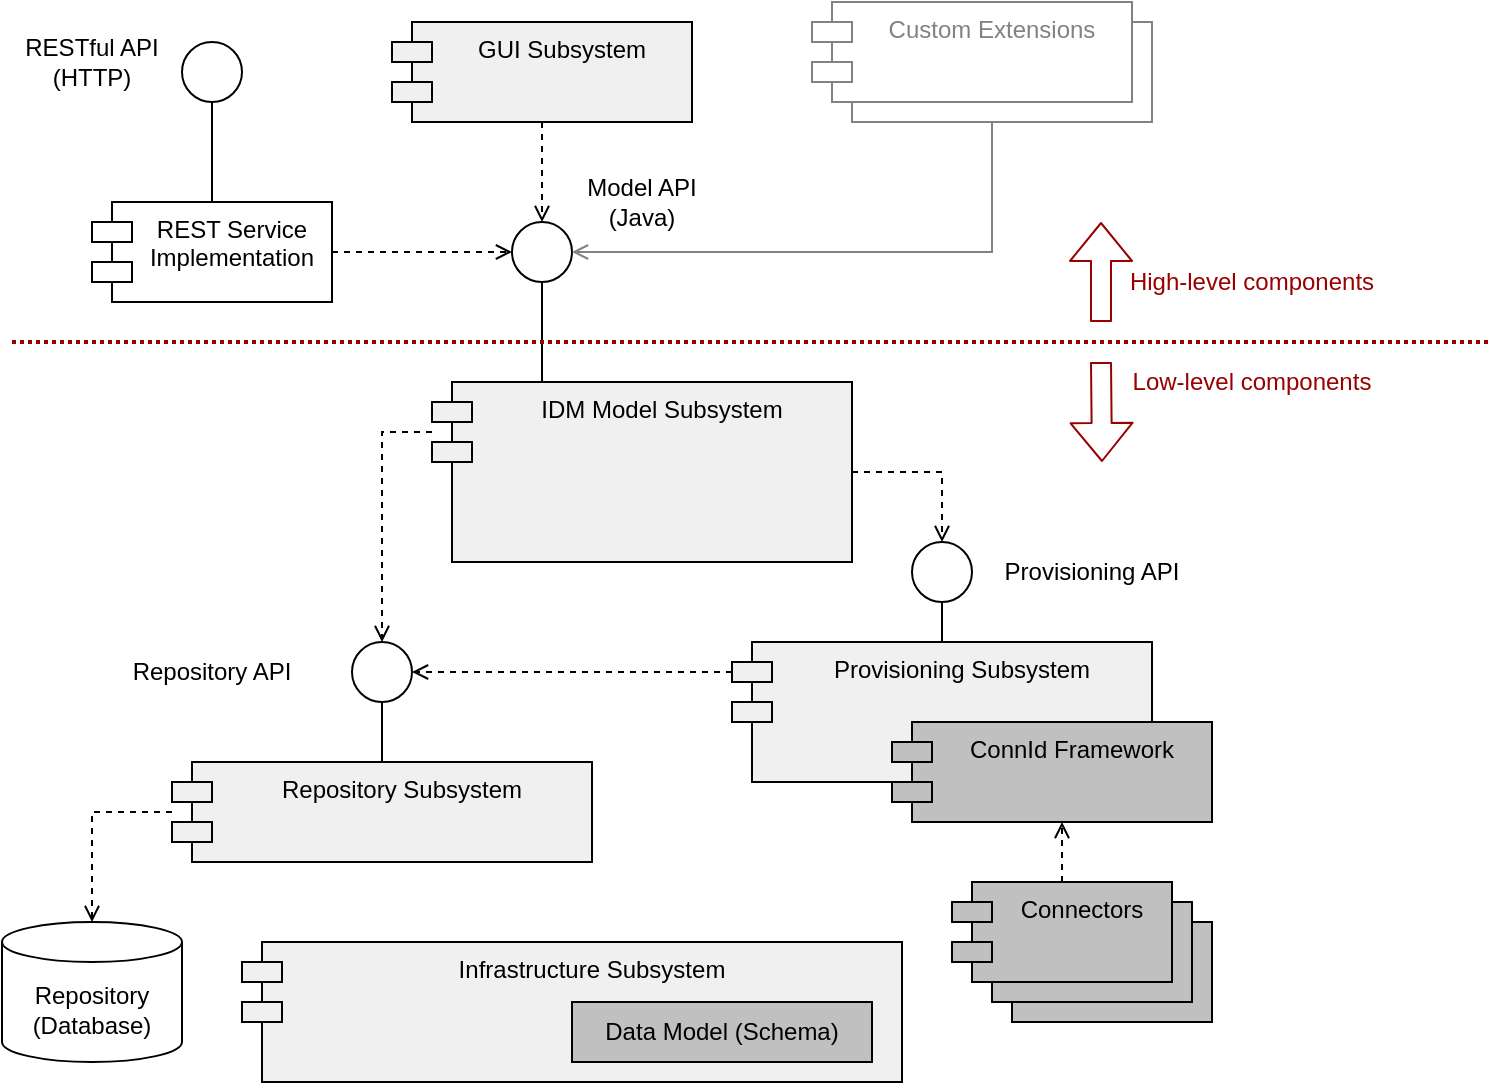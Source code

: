<mxfile version="14.4.3" type="device"><diagram id="5IKDStxjcPZ8Un8TIqY_" name="Page-1"><mxGraphModel dx="1102" dy="853" grid="1" gridSize="10" guides="1" tooltips="1" connect="1" arrows="1" fold="1" page="1" pageScale="1" pageWidth="827" pageHeight="1169" math="0" shadow="0"><root><mxCell id="0"/><mxCell id="1" parent="0"/><mxCell id="3EZcz1VtUAuhbCr0ifFs-9" style="edgeStyle=orthogonalEdgeStyle;rounded=0;orthogonalLoop=1;jettySize=auto;html=1;endArrow=open;endFill=0;dashed=1;" edge="1" parent="1" source="3EZcz1VtUAuhbCr0ifFs-1" target="3EZcz1VtUAuhbCr0ifFs-4"><mxGeometry relative="1" as="geometry"/></mxCell><mxCell id="3EZcz1VtUAuhbCr0ifFs-1" value="GUI Subsystem" style="shape=module;align=left;spacingLeft=20;align=center;verticalAlign=top;fillColor=#f0f0f0;strokeColor=#000000;" vertex="1" parent="1"><mxGeometry x="250" y="40" width="150" height="50" as="geometry"/></mxCell><mxCell id="3EZcz1VtUAuhbCr0ifFs-5" style="edgeStyle=orthogonalEdgeStyle;rounded=0;orthogonalLoop=1;jettySize=auto;html=1;entryX=0.5;entryY=1;entryDx=0;entryDy=0;endArrow=none;endFill=0;" edge="1" parent="1" source="3EZcz1VtUAuhbCr0ifFs-2" target="3EZcz1VtUAuhbCr0ifFs-4"><mxGeometry relative="1" as="geometry"><Array as="points"><mxPoint x="325" y="190"/><mxPoint x="325" y="190"/></Array></mxGeometry></mxCell><mxCell id="3EZcz1VtUAuhbCr0ifFs-26" style="edgeStyle=orthogonalEdgeStyle;rounded=0;orthogonalLoop=1;jettySize=auto;html=1;dashed=1;endArrow=open;endFill=0;strokeColor=#000000;strokeWidth=1;" edge="1" parent="1" source="3EZcz1VtUAuhbCr0ifFs-2" target="3EZcz1VtUAuhbCr0ifFs-18"><mxGeometry relative="1" as="geometry"><Array as="points"><mxPoint x="525" y="265"/></Array></mxGeometry></mxCell><mxCell id="3EZcz1VtUAuhbCr0ifFs-30" style="edgeStyle=orthogonalEdgeStyle;rounded=0;orthogonalLoop=1;jettySize=auto;html=1;dashed=1;endArrow=open;endFill=0;strokeColor=#000000;strokeWidth=1;" edge="1" parent="1" source="3EZcz1VtUAuhbCr0ifFs-2" target="3EZcz1VtUAuhbCr0ifFs-28"><mxGeometry relative="1" as="geometry"><Array as="points"><mxPoint x="245" y="245"/></Array></mxGeometry></mxCell><mxCell id="3EZcz1VtUAuhbCr0ifFs-2" value="IDM Model Subsystem" style="shape=module;align=left;spacingLeft=20;align=center;verticalAlign=top;fillColor=#f0f0f0;strokeColor=#000000;" vertex="1" parent="1"><mxGeometry x="270" y="220" width="210" height="90" as="geometry"/></mxCell><mxCell id="3EZcz1VtUAuhbCr0ifFs-4" value="" style="ellipse;whiteSpace=wrap;html=1;aspect=fixed;" vertex="1" parent="1"><mxGeometry x="310" y="140" width="30" height="30" as="geometry"/></mxCell><mxCell id="3EZcz1VtUAuhbCr0ifFs-8" value="Model API&lt;br&gt;(Java)" style="text;html=1;strokeColor=none;fillColor=none;align=center;verticalAlign=middle;whiteSpace=wrap;rounded=0;" vertex="1" parent="1"><mxGeometry x="335" y="120" width="80" height="20" as="geometry"/></mxCell><mxCell id="3EZcz1VtUAuhbCr0ifFs-11" style="edgeStyle=orthogonalEdgeStyle;rounded=0;orthogonalLoop=1;jettySize=auto;html=1;dashed=1;endArrow=open;endFill=0;" edge="1" parent="1" source="3EZcz1VtUAuhbCr0ifFs-10" target="3EZcz1VtUAuhbCr0ifFs-4"><mxGeometry relative="1" as="geometry"/></mxCell><mxCell id="3EZcz1VtUAuhbCr0ifFs-13" style="edgeStyle=orthogonalEdgeStyle;rounded=0;orthogonalLoop=1;jettySize=auto;html=1;entryX=0.5;entryY=1;entryDx=0;entryDy=0;endArrow=none;endFill=0;" edge="1" parent="1" source="3EZcz1VtUAuhbCr0ifFs-10" target="3EZcz1VtUAuhbCr0ifFs-12"><mxGeometry relative="1" as="geometry"/></mxCell><mxCell id="3EZcz1VtUAuhbCr0ifFs-10" value="REST Service&#10;Implementation" style="shape=module;align=left;spacingLeft=20;align=center;verticalAlign=top;" vertex="1" parent="1"><mxGeometry x="100" y="130" width="120" height="50" as="geometry"/></mxCell><mxCell id="3EZcz1VtUAuhbCr0ifFs-12" value="" style="ellipse;whiteSpace=wrap;html=1;aspect=fixed;" vertex="1" parent="1"><mxGeometry x="145" y="50" width="30" height="30" as="geometry"/></mxCell><mxCell id="3EZcz1VtUAuhbCr0ifFs-14" value="RESTful API&lt;br&gt;(HTTP)" style="text;html=1;strokeColor=none;fillColor=none;align=center;verticalAlign=middle;whiteSpace=wrap;rounded=0;" vertex="1" parent="1"><mxGeometry x="60" y="50" width="80" height="20" as="geometry"/></mxCell><mxCell id="3EZcz1VtUAuhbCr0ifFs-16" value="" style="endArrow=none;html=1;strokeWidth=2;dashed=1;dashPattern=1 1;strokeColor=#990000;" edge="1" parent="1"><mxGeometry width="50" height="50" relative="1" as="geometry"><mxPoint x="60" y="200" as="sourcePoint"/><mxPoint x="800" y="200" as="targetPoint"/><Array as="points"><mxPoint x="430" y="200"/></Array></mxGeometry></mxCell><mxCell id="3EZcz1VtUAuhbCr0ifFs-19" style="edgeStyle=orthogonalEdgeStyle;rounded=0;orthogonalLoop=1;jettySize=auto;html=1;entryX=0.5;entryY=1;entryDx=0;entryDy=0;endArrow=none;endFill=0;strokeWidth=1;" edge="1" parent="1" source="3EZcz1VtUAuhbCr0ifFs-17" target="3EZcz1VtUAuhbCr0ifFs-18"><mxGeometry relative="1" as="geometry"/></mxCell><mxCell id="3EZcz1VtUAuhbCr0ifFs-31" style="edgeStyle=orthogonalEdgeStyle;rounded=0;orthogonalLoop=1;jettySize=auto;html=1;dashed=1;endArrow=open;endFill=0;strokeColor=#000000;strokeWidth=1;" edge="1" parent="1" source="3EZcz1VtUAuhbCr0ifFs-17" target="3EZcz1VtUAuhbCr0ifFs-28"><mxGeometry relative="1" as="geometry"><Array as="points"><mxPoint x="390" y="365"/><mxPoint x="390" y="365"/></Array></mxGeometry></mxCell><mxCell id="3EZcz1VtUAuhbCr0ifFs-17" value="Provisioning Subsystem" style="shape=module;align=left;spacingLeft=20;align=center;verticalAlign=top;fillColor=#f0f0f0;strokeColor=#000000;" vertex="1" parent="1"><mxGeometry x="420" y="350" width="210" height="70" as="geometry"/></mxCell><mxCell id="3EZcz1VtUAuhbCr0ifFs-18" value="" style="ellipse;whiteSpace=wrap;html=1;aspect=fixed;" vertex="1" parent="1"><mxGeometry x="510" y="300" width="30" height="30" as="geometry"/></mxCell><mxCell id="3EZcz1VtUAuhbCr0ifFs-20" value="Provisioning API" style="text;html=1;strokeColor=none;fillColor=none;align=center;verticalAlign=middle;whiteSpace=wrap;rounded=0;" vertex="1" parent="1"><mxGeometry x="550" y="305" width="100" height="20" as="geometry"/></mxCell><mxCell id="3EZcz1VtUAuhbCr0ifFs-21" value="ConnId Framework" style="shape=module;align=left;spacingLeft=20;align=center;verticalAlign=top;fillColor=#c0c0c0;strokeColor=#000000;" vertex="1" parent="1"><mxGeometry x="500" y="390" width="160" height="50" as="geometry"/></mxCell><mxCell id="3EZcz1VtUAuhbCr0ifFs-22" value="Connectors" style="shape=module;align=left;spacingLeft=20;align=center;verticalAlign=top;fillColor=#c0c0c0;strokeColor=#000000;" vertex="1" parent="1"><mxGeometry x="550" y="490" width="110" height="50" as="geometry"/></mxCell><mxCell id="3EZcz1VtUAuhbCr0ifFs-23" value="Connectors" style="shape=module;align=left;spacingLeft=20;align=center;verticalAlign=top;fillColor=#c0c0c0;strokeColor=#000000;" vertex="1" parent="1"><mxGeometry x="540" y="480" width="110" height="50" as="geometry"/></mxCell><mxCell id="3EZcz1VtUAuhbCr0ifFs-25" style="edgeStyle=orthogonalEdgeStyle;rounded=0;orthogonalLoop=1;jettySize=auto;html=1;endArrow=open;endFill=0;strokeColor=#000000;strokeWidth=1;dashed=1;" edge="1" parent="1" source="3EZcz1VtUAuhbCr0ifFs-24" target="3EZcz1VtUAuhbCr0ifFs-21"><mxGeometry relative="1" as="geometry"><Array as="points"><mxPoint x="580" y="480"/></Array></mxGeometry></mxCell><mxCell id="3EZcz1VtUAuhbCr0ifFs-24" value="Connectors" style="shape=module;align=left;spacingLeft=20;align=center;verticalAlign=top;fillColor=#c0c0c0;strokeColor=#000000;" vertex="1" parent="1"><mxGeometry x="530" y="470" width="110" height="50" as="geometry"/></mxCell><mxCell id="3EZcz1VtUAuhbCr0ifFs-32" style="edgeStyle=orthogonalEdgeStyle;rounded=0;orthogonalLoop=1;jettySize=auto;html=1;endArrow=none;endFill=0;strokeColor=#000000;strokeWidth=1;" edge="1" parent="1" source="3EZcz1VtUAuhbCr0ifFs-27" target="3EZcz1VtUAuhbCr0ifFs-28"><mxGeometry relative="1" as="geometry"/></mxCell><mxCell id="3EZcz1VtUAuhbCr0ifFs-34" style="edgeStyle=orthogonalEdgeStyle;rounded=0;orthogonalLoop=1;jettySize=auto;html=1;endArrow=open;endFill=0;strokeColor=#000000;strokeWidth=1;dashed=1;" edge="1" parent="1" source="3EZcz1VtUAuhbCr0ifFs-27" target="3EZcz1VtUAuhbCr0ifFs-33"><mxGeometry relative="1" as="geometry"><Array as="points"><mxPoint x="100" y="435"/></Array></mxGeometry></mxCell><mxCell id="3EZcz1VtUAuhbCr0ifFs-27" value="Repository Subsystem" style="shape=module;align=left;spacingLeft=20;align=center;verticalAlign=top;fillColor=#f0f0f0;strokeColor=#000000;" vertex="1" parent="1"><mxGeometry x="140" y="410" width="210" height="50" as="geometry"/></mxCell><mxCell id="3EZcz1VtUAuhbCr0ifFs-28" value="" style="ellipse;whiteSpace=wrap;html=1;aspect=fixed;" vertex="1" parent="1"><mxGeometry x="230" y="350" width="30" height="30" as="geometry"/></mxCell><mxCell id="3EZcz1VtUAuhbCr0ifFs-29" value="Repository API" style="text;html=1;strokeColor=none;fillColor=none;align=center;verticalAlign=middle;whiteSpace=wrap;rounded=0;" vertex="1" parent="1"><mxGeometry x="110" y="355" width="100" height="20" as="geometry"/></mxCell><mxCell id="3EZcz1VtUAuhbCr0ifFs-33" value="Repository&lt;br&gt;(Database)" style="shape=cylinder3;whiteSpace=wrap;html=1;boundedLbl=1;backgroundOutline=1;size=10;" vertex="1" parent="1"><mxGeometry x="55" y="490" width="90" height="70" as="geometry"/></mxCell><mxCell id="3EZcz1VtUAuhbCr0ifFs-35" value="Infrastructure Subsystem" style="shape=module;align=left;spacingLeft=20;align=center;verticalAlign=top;fillColor=#f0f0f0;strokeColor=#000000;" vertex="1" parent="1"><mxGeometry x="175" y="500" width="330" height="70" as="geometry"/></mxCell><mxCell id="3EZcz1VtUAuhbCr0ifFs-36" value="Data Model (Schema)" style="rounded=0;whiteSpace=wrap;html=1;fillColor=#c0c0c0;strokeColor=#000000;" vertex="1" parent="1"><mxGeometry x="340" y="530" width="150" height="30" as="geometry"/></mxCell><mxCell id="3EZcz1VtUAuhbCr0ifFs-37" value="" style="shape=flexArrow;endArrow=classic;html=1;strokeWidth=1;strokeColor=#990000;" edge="1" parent="1"><mxGeometry width="50" height="50" relative="1" as="geometry"><mxPoint x="604.5" y="190" as="sourcePoint"/><mxPoint x="604.5" y="140" as="targetPoint"/></mxGeometry></mxCell><mxCell id="3EZcz1VtUAuhbCr0ifFs-38" value="" style="shape=flexArrow;endArrow=classic;html=1;strokeWidth=1;strokeColor=#990000;" edge="1" parent="1"><mxGeometry width="50" height="50" relative="1" as="geometry"><mxPoint x="604.5" y="210" as="sourcePoint"/><mxPoint x="605" y="260" as="targetPoint"/></mxGeometry></mxCell><mxCell id="3EZcz1VtUAuhbCr0ifFs-39" value="High-level components" style="text;html=1;strokeColor=none;fillColor=none;align=center;verticalAlign=middle;whiteSpace=wrap;rounded=0;fontColor=#990000;" vertex="1" parent="1"><mxGeometry x="610" y="160" width="140" height="20" as="geometry"/></mxCell><mxCell id="3EZcz1VtUAuhbCr0ifFs-40" value="Low-level components" style="text;html=1;strokeColor=none;fillColor=none;align=center;verticalAlign=middle;whiteSpace=wrap;rounded=0;fontColor=#990000;" vertex="1" parent="1"><mxGeometry x="610" y="210" width="140" height="20" as="geometry"/></mxCell><mxCell id="3EZcz1VtUAuhbCr0ifFs-42" style="edgeStyle=orthogonalEdgeStyle;rounded=0;orthogonalLoop=1;jettySize=auto;html=1;entryX=1;entryY=0.5;entryDx=0;entryDy=0;endArrow=open;endFill=0;strokeWidth=1;fontColor=#828282;strokeColor=#828282;" edge="1" parent="1" source="3EZcz1VtUAuhbCr0ifFs-41" target="3EZcz1VtUAuhbCr0ifFs-4"><mxGeometry relative="1" as="geometry"><Array as="points"><mxPoint x="550" y="155"/></Array></mxGeometry></mxCell><mxCell id="3EZcz1VtUAuhbCr0ifFs-41" value="Custom Extensions" style="shape=module;align=left;spacingLeft=20;align=center;verticalAlign=top;fontColor=#828282;strokeColor=#828282;" vertex="1" parent="1"><mxGeometry x="470" y="40" width="160" height="50" as="geometry"/></mxCell><mxCell id="3EZcz1VtUAuhbCr0ifFs-43" value="Custom Extensions" style="shape=module;align=left;spacingLeft=20;align=center;verticalAlign=top;fontColor=#828282;strokeColor=#828282;" vertex="1" parent="1"><mxGeometry x="460" y="30" width="160" height="50" as="geometry"/></mxCell></root></mxGraphModel></diagram></mxfile>